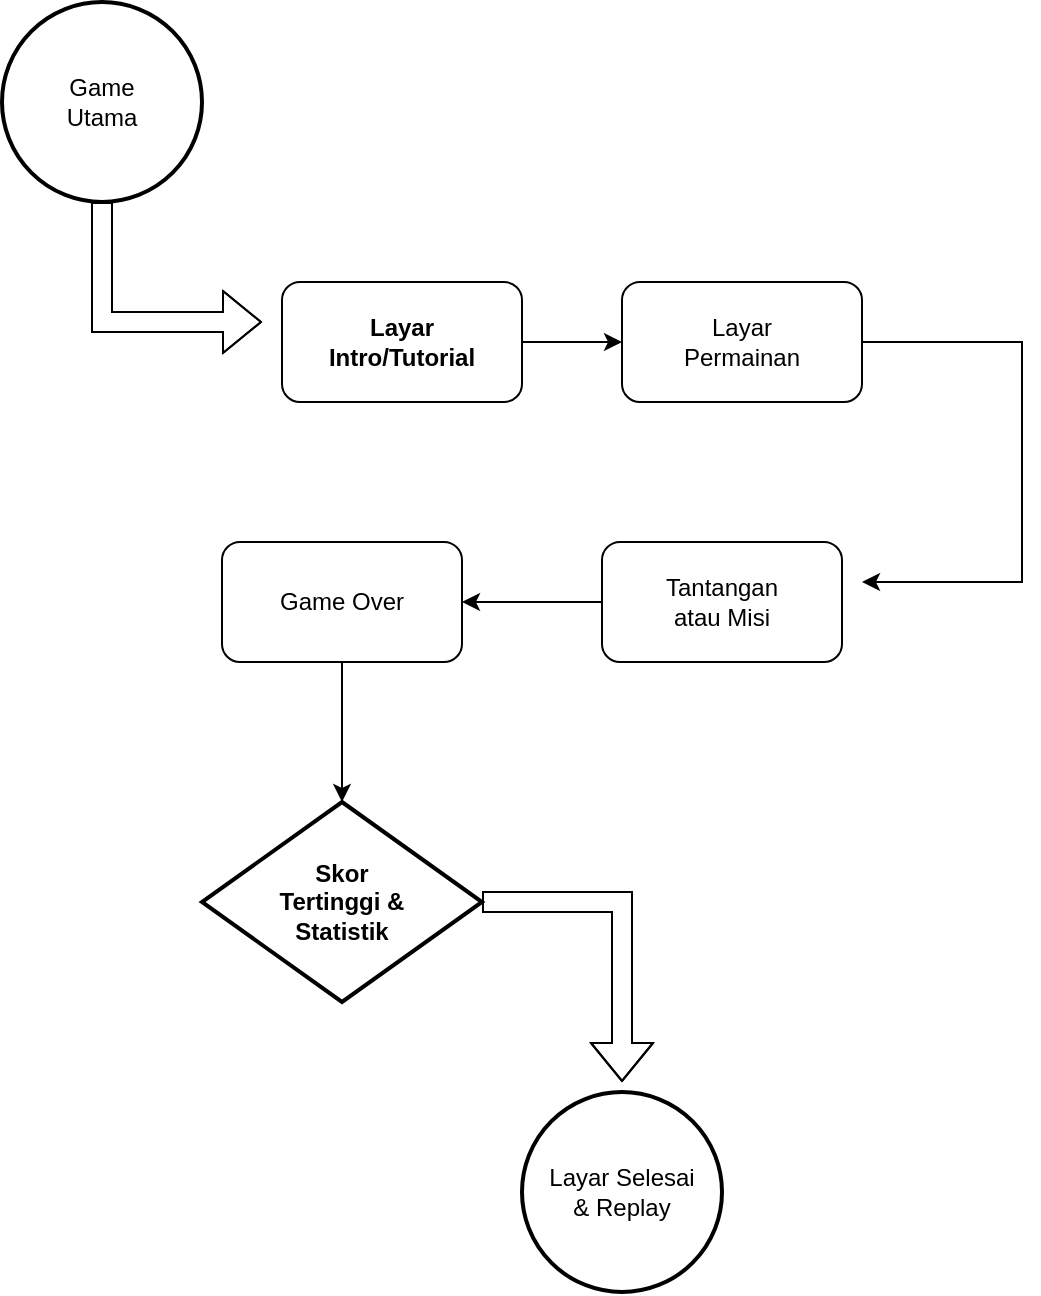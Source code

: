 <mxfile version="24.8.6">
  <diagram name="Page-1" id="fYZF3lUvTD_BaE7QAA7N">
    <mxGraphModel dx="1434" dy="772" grid="1" gridSize="10" guides="1" tooltips="1" connect="1" arrows="1" fold="1" page="1" pageScale="1" pageWidth="850" pageHeight="1100" math="0" shadow="0">
      <root>
        <mxCell id="0" />
        <mxCell id="1" parent="0" />
        <mxCell id="ek11k1Q68ti1QiOrzUBP-1" value="" style="strokeWidth=2;html=1;shape=mxgraph.flowchart.start_2;whiteSpace=wrap;" vertex="1" parent="1">
          <mxGeometry x="90" y="30" width="100" height="100" as="geometry" />
        </mxCell>
        <mxCell id="ek11k1Q68ti1QiOrzUBP-4" value="" style="shape=flexArrow;endArrow=classic;html=1;rounded=0;exitX=0.5;exitY=1;exitDx=0;exitDy=0;exitPerimeter=0;" edge="1" parent="1" source="ek11k1Q68ti1QiOrzUBP-1">
          <mxGeometry width="50" height="50" relative="1" as="geometry">
            <mxPoint x="140" y="140" as="sourcePoint" />
            <mxPoint x="220" y="190" as="targetPoint" />
            <Array as="points">
              <mxPoint x="140" y="190" />
            </Array>
          </mxGeometry>
        </mxCell>
        <mxCell id="ek11k1Q68ti1QiOrzUBP-5" value="" style="rounded=1;whiteSpace=wrap;html=1;" vertex="1" parent="1">
          <mxGeometry x="230" y="170" width="120" height="60" as="geometry" />
        </mxCell>
        <mxCell id="ek11k1Q68ti1QiOrzUBP-6" value="" style="endArrow=classic;html=1;rounded=0;" edge="1" parent="1">
          <mxGeometry width="50" height="50" relative="1" as="geometry">
            <mxPoint x="350" y="200" as="sourcePoint" />
            <mxPoint x="400" y="200" as="targetPoint" />
            <Array as="points">
              <mxPoint x="380" y="200" />
            </Array>
          </mxGeometry>
        </mxCell>
        <mxCell id="ek11k1Q68ti1QiOrzUBP-7" value="" style="rounded=1;whiteSpace=wrap;html=1;" vertex="1" parent="1">
          <mxGeometry x="400" y="170" width="120" height="60" as="geometry" />
        </mxCell>
        <mxCell id="ek11k1Q68ti1QiOrzUBP-8" value="" style="endArrow=classic;html=1;rounded=0;" edge="1" parent="1">
          <mxGeometry width="50" height="50" relative="1" as="geometry">
            <mxPoint x="520" y="200" as="sourcePoint" />
            <mxPoint x="520" y="320" as="targetPoint" />
            <Array as="points">
              <mxPoint x="600" y="200" />
              <mxPoint x="600" y="320" />
            </Array>
          </mxGeometry>
        </mxCell>
        <mxCell id="ek11k1Q68ti1QiOrzUBP-9" value="" style="rounded=1;whiteSpace=wrap;html=1;" vertex="1" parent="1">
          <mxGeometry x="390" y="300" width="120" height="60" as="geometry" />
        </mxCell>
        <mxCell id="ek11k1Q68ti1QiOrzUBP-13" value="" style="strokeWidth=2;html=1;shape=mxgraph.flowchart.decision;whiteSpace=wrap;" vertex="1" parent="1">
          <mxGeometry x="190" y="430" width="140" height="100" as="geometry" />
        </mxCell>
        <mxCell id="ek11k1Q68ti1QiOrzUBP-15" value="" style="strokeWidth=2;html=1;shape=mxgraph.flowchart.start_2;whiteSpace=wrap;" vertex="1" parent="1">
          <mxGeometry x="350" y="575" width="100" height="100" as="geometry" />
        </mxCell>
        <mxCell id="ek11k1Q68ti1QiOrzUBP-16" value="Game Utama" style="text;html=1;align=center;verticalAlign=middle;whiteSpace=wrap;rounded=0;" vertex="1" parent="1">
          <mxGeometry x="110" y="65" width="60" height="30" as="geometry" />
        </mxCell>
        <mxCell id="ek11k1Q68ti1QiOrzUBP-17" value="&lt;strong&gt;Layar Intro/Tutorial&lt;/strong&gt;" style="text;html=1;align=center;verticalAlign=middle;whiteSpace=wrap;rounded=0;" vertex="1" parent="1">
          <mxGeometry x="260" y="185" width="60" height="30" as="geometry" />
        </mxCell>
        <mxCell id="ek11k1Q68ti1QiOrzUBP-18" value="Layar Permainan" style="text;html=1;align=center;verticalAlign=middle;whiteSpace=wrap;rounded=0;" vertex="1" parent="1">
          <mxGeometry x="420" y="185" width="80" height="30" as="geometry" />
        </mxCell>
        <mxCell id="ek11k1Q68ti1QiOrzUBP-20" value="Tantangan atau Misi" style="text;html=1;align=center;verticalAlign=middle;whiteSpace=wrap;rounded=0;" vertex="1" parent="1">
          <mxGeometry x="415" y="315" width="70" height="30" as="geometry" />
        </mxCell>
        <mxCell id="ek11k1Q68ti1QiOrzUBP-21" value="&lt;strong&gt;Skor Tertinggi &amp;amp; Statistik&lt;/strong&gt;" style="text;html=1;align=center;verticalAlign=middle;whiteSpace=wrap;rounded=0;" vertex="1" parent="1">
          <mxGeometry x="225" y="465" width="70" height="30" as="geometry" />
        </mxCell>
        <mxCell id="ek11k1Q68ti1QiOrzUBP-22" value="Layar Selesai &amp;amp; Replay" style="text;html=1;align=center;verticalAlign=middle;whiteSpace=wrap;rounded=0;" vertex="1" parent="1">
          <mxGeometry x="360" y="610" width="80" height="30" as="geometry" />
        </mxCell>
        <mxCell id="ek11k1Q68ti1QiOrzUBP-24" value="" style="endArrow=classic;html=1;rounded=0;exitX=0;exitY=0.5;exitDx=0;exitDy=0;" edge="1" parent="1" source="ek11k1Q68ti1QiOrzUBP-9">
          <mxGeometry width="50" height="50" relative="1" as="geometry">
            <mxPoint x="270" y="365" as="sourcePoint" />
            <mxPoint x="320" y="330" as="targetPoint" />
          </mxGeometry>
        </mxCell>
        <mxCell id="ek11k1Q68ti1QiOrzUBP-25" value="" style="rounded=1;whiteSpace=wrap;html=1;" vertex="1" parent="1">
          <mxGeometry x="200" y="300" width="120" height="60" as="geometry" />
        </mxCell>
        <mxCell id="ek11k1Q68ti1QiOrzUBP-26" value="Game Over" style="text;html=1;align=center;verticalAlign=middle;whiteSpace=wrap;rounded=0;" vertex="1" parent="1">
          <mxGeometry x="225" y="315" width="70" height="30" as="geometry" />
        </mxCell>
        <mxCell id="ek11k1Q68ti1QiOrzUBP-27" value="" style="endArrow=classic;html=1;rounded=0;exitX=0.5;exitY=1;exitDx=0;exitDy=0;" edge="1" parent="1" source="ek11k1Q68ti1QiOrzUBP-25">
          <mxGeometry width="50" height="50" relative="1" as="geometry">
            <mxPoint x="230" y="470" as="sourcePoint" />
            <mxPoint x="260" y="430" as="targetPoint" />
          </mxGeometry>
        </mxCell>
        <mxCell id="ek11k1Q68ti1QiOrzUBP-28" value="" style="shape=flexArrow;endArrow=classic;html=1;rounded=0;" edge="1" parent="1">
          <mxGeometry width="50" height="50" relative="1" as="geometry">
            <mxPoint x="330" y="480" as="sourcePoint" />
            <mxPoint x="400" y="570" as="targetPoint" />
            <Array as="points">
              <mxPoint x="400" y="480" />
            </Array>
          </mxGeometry>
        </mxCell>
      </root>
    </mxGraphModel>
  </diagram>
</mxfile>
